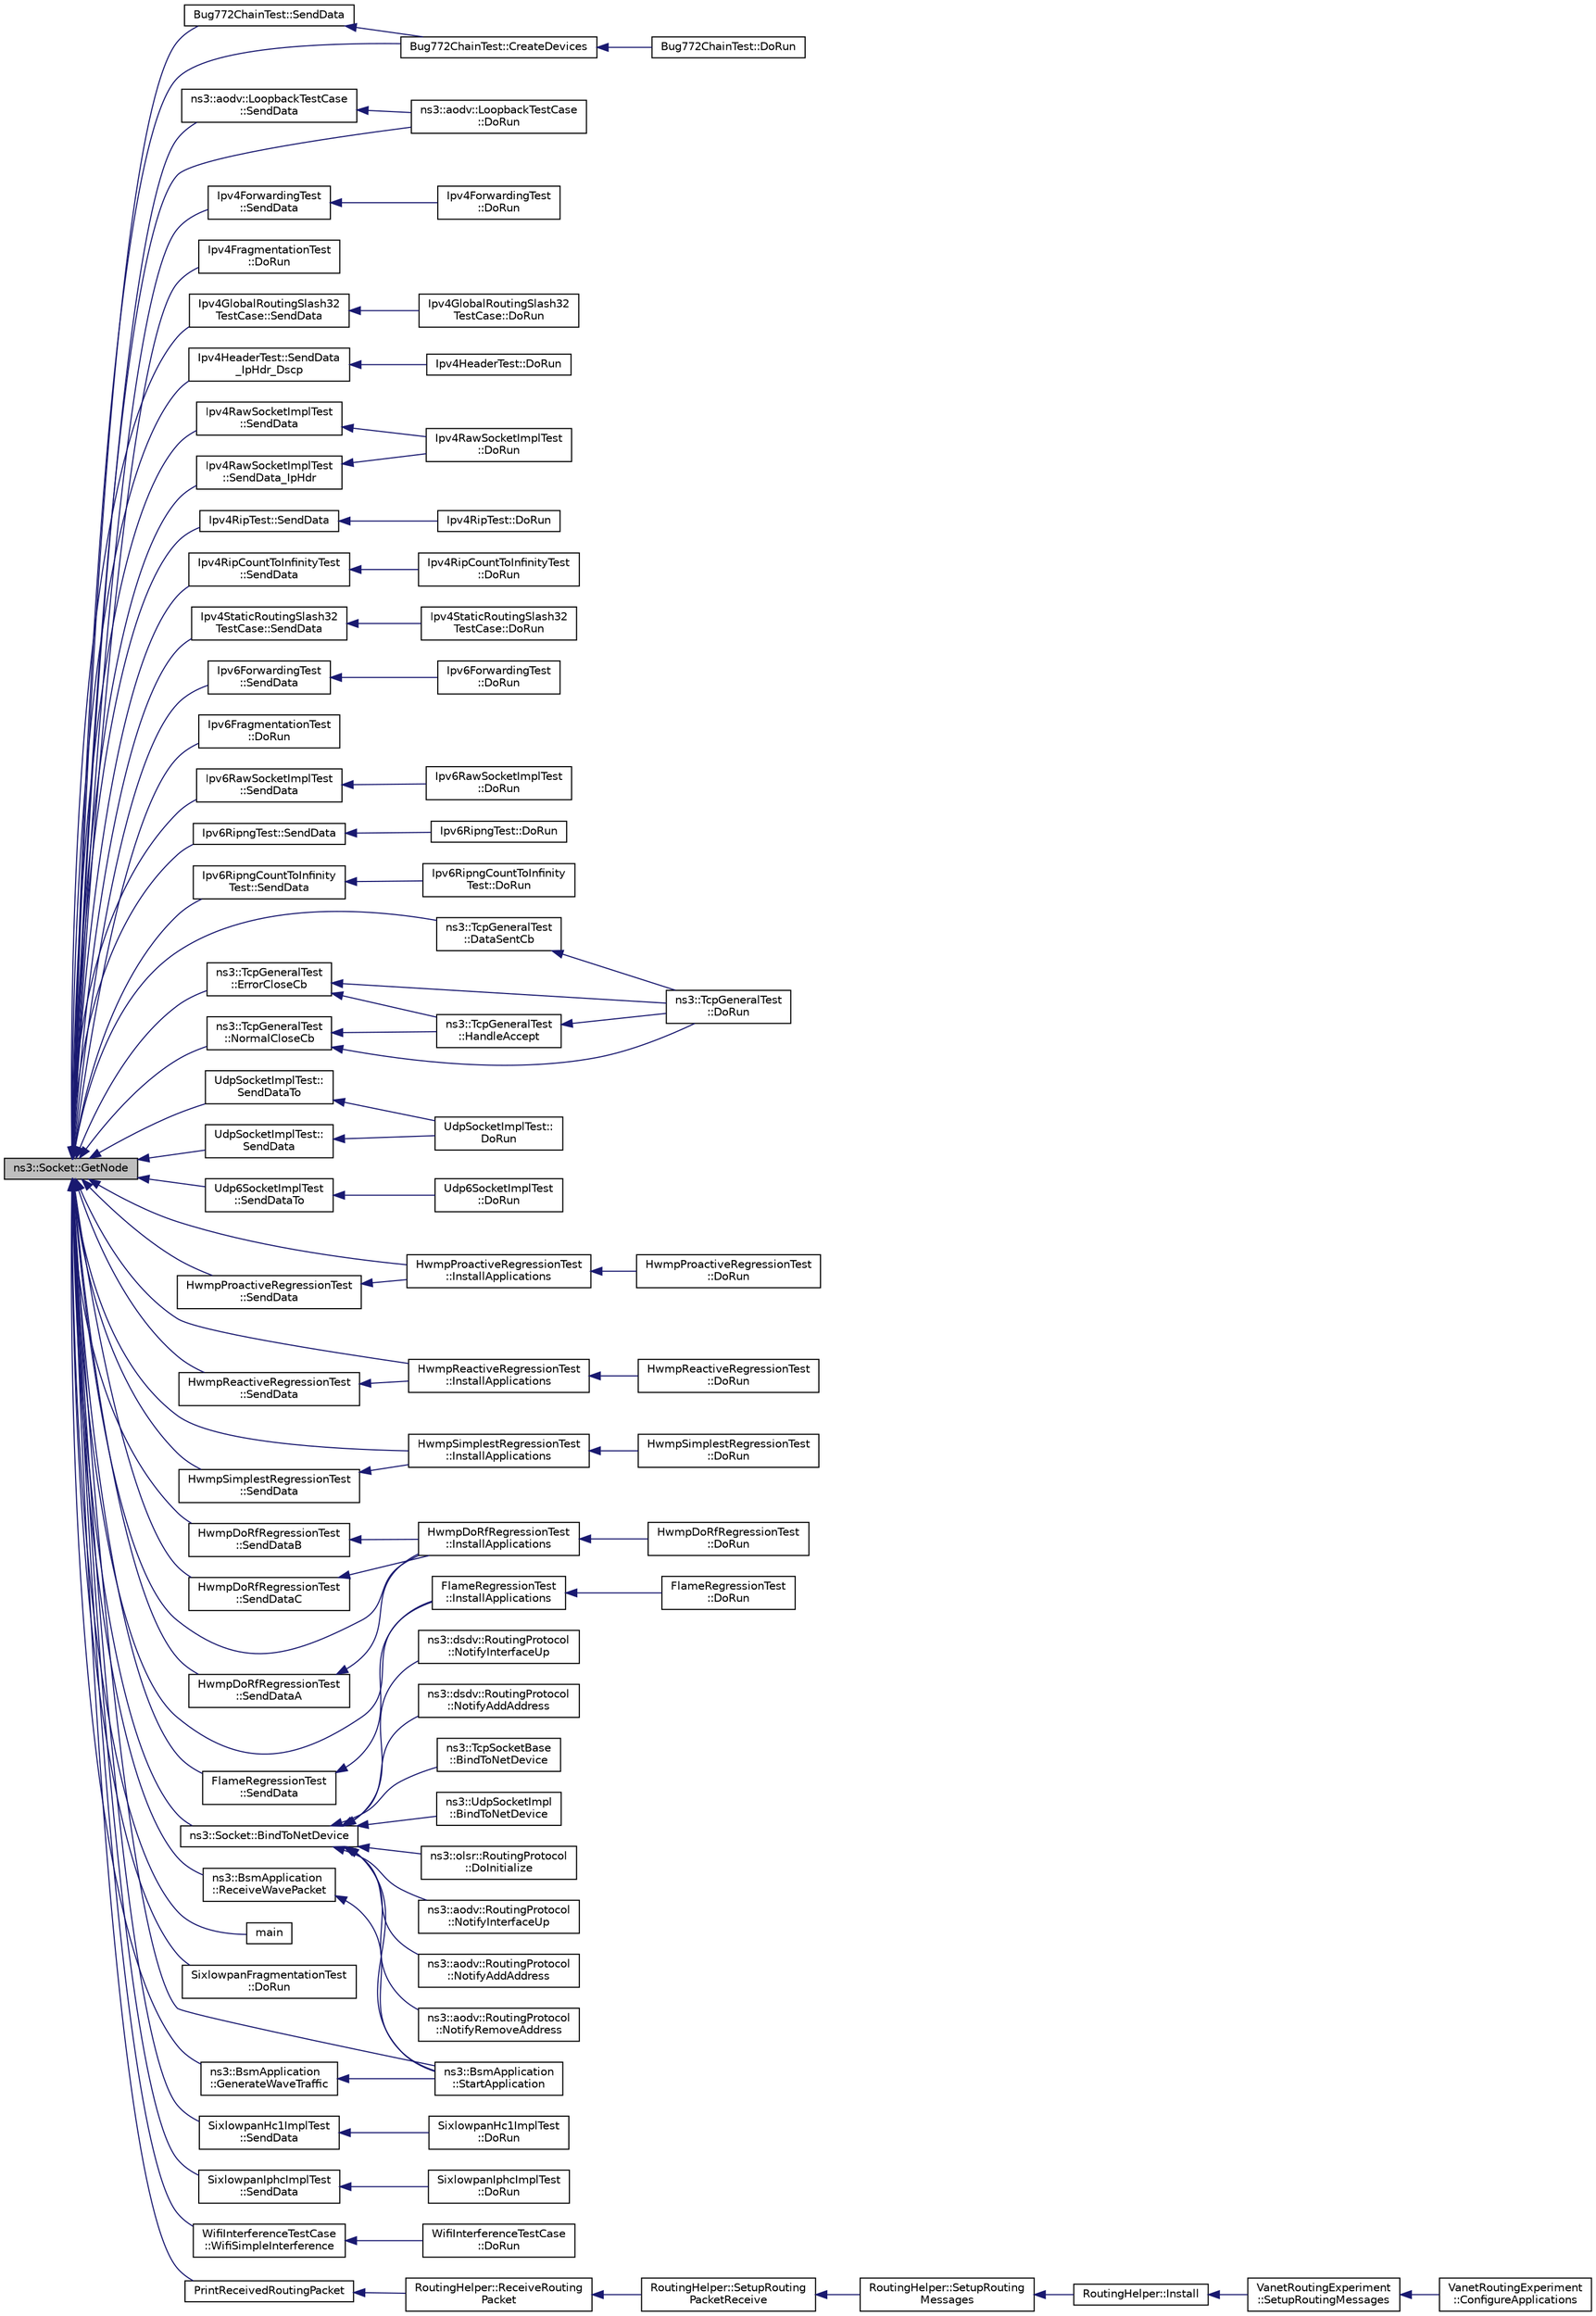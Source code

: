 digraph "ns3::Socket::GetNode"
{
  edge [fontname="Helvetica",fontsize="10",labelfontname="Helvetica",labelfontsize="10"];
  node [fontname="Helvetica",fontsize="10",shape=record];
  rankdir="LR";
  Node1 [label="ns3::Socket::GetNode",height=0.2,width=0.4,color="black", fillcolor="grey75", style="filled", fontcolor="black"];
  Node1 -> Node2 [dir="back",color="midnightblue",fontsize="10",style="solid"];
  Node2 [label="Bug772ChainTest::SendData",height=0.2,width=0.4,color="black", fillcolor="white", style="filled",URL="$d0/d17/classBug772ChainTest.html#aa2ca782ce38d9b2435001b878650146c"];
  Node2 -> Node3 [dir="back",color="midnightblue",fontsize="10",style="solid"];
  Node3 [label="Bug772ChainTest::CreateDevices",height=0.2,width=0.4,color="black", fillcolor="white", style="filled",URL="$d0/d17/classBug772ChainTest.html#a9dfdee167ab354dd596e13d1a873e50a",tooltip="Create devices, install TCP/IP stack and applications. "];
  Node3 -> Node4 [dir="back",color="midnightblue",fontsize="10",style="solid"];
  Node4 [label="Bug772ChainTest::DoRun",height=0.2,width=0.4,color="black", fillcolor="white", style="filled",URL="$d0/d17/classBug772ChainTest.html#a28c0cb91d146d6b3fdfb86dc8dc1f5b6",tooltip="Go. "];
  Node1 -> Node3 [dir="back",color="midnightblue",fontsize="10",style="solid"];
  Node1 -> Node5 [dir="back",color="midnightblue",fontsize="10",style="solid"];
  Node5 [label="ns3::aodv::LoopbackTestCase\l::SendData",height=0.2,width=0.4,color="black", fillcolor="white", style="filled",URL="$d2/d8c/classns3_1_1aodv_1_1LoopbackTestCase.html#a703cd6374b8b35680e0ac5c8bbb8a65c"];
  Node5 -> Node6 [dir="back",color="midnightblue",fontsize="10",style="solid"];
  Node6 [label="ns3::aodv::LoopbackTestCase\l::DoRun",height=0.2,width=0.4,color="black", fillcolor="white", style="filled",URL="$d2/d8c/classns3_1_1aodv_1_1LoopbackTestCase.html#aa4ecd46f743a971813870cff58563eab",tooltip="Implementation to actually run this TestCase. "];
  Node1 -> Node6 [dir="back",color="midnightblue",fontsize="10",style="solid"];
  Node1 -> Node7 [dir="back",color="midnightblue",fontsize="10",style="solid"];
  Node7 [label="Ipv4ForwardingTest\l::SendData",height=0.2,width=0.4,color="black", fillcolor="white", style="filled",URL="$db/d18/classIpv4ForwardingTest.html#acd13baacd68bf31bb1ecae14cc1fa42d",tooltip="Send data. "];
  Node7 -> Node8 [dir="back",color="midnightblue",fontsize="10",style="solid"];
  Node8 [label="Ipv4ForwardingTest\l::DoRun",height=0.2,width=0.4,color="black", fillcolor="white", style="filled",URL="$db/d18/classIpv4ForwardingTest.html#aa3735e1731b087938e97f39b7d90dd35",tooltip="Implementation to actually run this TestCase. "];
  Node1 -> Node9 [dir="back",color="midnightblue",fontsize="10",style="solid"];
  Node9 [label="Ipv4FragmentationTest\l::DoRun",height=0.2,width=0.4,color="black", fillcolor="white", style="filled",URL="$d2/d57/classIpv4FragmentationTest.html#abe15a9d41a354bd95bf8c0b1622a54cb",tooltip="Implementation to actually run this TestCase. "];
  Node1 -> Node10 [dir="back",color="midnightblue",fontsize="10",style="solid"];
  Node10 [label="Ipv4GlobalRoutingSlash32\lTestCase::SendData",height=0.2,width=0.4,color="black", fillcolor="white", style="filled",URL="$d0/dd2/classIpv4GlobalRoutingSlash32TestCase.html#a4d39b47fdcbf5ec410a8e2810fdea618",tooltip="Send a packet. "];
  Node10 -> Node11 [dir="back",color="midnightblue",fontsize="10",style="solid"];
  Node11 [label="Ipv4GlobalRoutingSlash32\lTestCase::DoRun",height=0.2,width=0.4,color="black", fillcolor="white", style="filled",URL="$d0/dd2/classIpv4GlobalRoutingSlash32TestCase.html#a261a15e240910fb1981571e8e6cb294f",tooltip="Implementation to actually run this TestCase. "];
  Node1 -> Node12 [dir="back",color="midnightblue",fontsize="10",style="solid"];
  Node12 [label="Ipv4HeaderTest::SendData\l_IpHdr_Dscp",height=0.2,width=0.4,color="black", fillcolor="white", style="filled",URL="$d7/dba/classIpv4HeaderTest.html#afbd0cfc4212b3a0d8846faa662cbc7bc",tooltip="Send a packet with speciic DSCP and ECN fields. "];
  Node12 -> Node13 [dir="back",color="midnightblue",fontsize="10",style="solid"];
  Node13 [label="Ipv4HeaderTest::DoRun",height=0.2,width=0.4,color="black", fillcolor="white", style="filled",URL="$d7/dba/classIpv4HeaderTest.html#ad9026591beb17db0d9cbff0c34f9f69d",tooltip="Implementation to actually run this TestCase. "];
  Node1 -> Node14 [dir="back",color="midnightblue",fontsize="10",style="solid"];
  Node14 [label="Ipv4RawSocketImplTest\l::SendData",height=0.2,width=0.4,color="black", fillcolor="white", style="filled",URL="$d9/da3/classIpv4RawSocketImplTest.html#a62c6104203d0fb2f7688ac216f0d5218",tooltip="Send data. "];
  Node14 -> Node15 [dir="back",color="midnightblue",fontsize="10",style="solid"];
  Node15 [label="Ipv4RawSocketImplTest\l::DoRun",height=0.2,width=0.4,color="black", fillcolor="white", style="filled",URL="$d9/da3/classIpv4RawSocketImplTest.html#a94a6b1e1e8aeec37dcb6e8c8788b1e66",tooltip="Implementation to actually run this TestCase. "];
  Node1 -> Node16 [dir="back",color="midnightblue",fontsize="10",style="solid"];
  Node16 [label="Ipv4RawSocketImplTest\l::SendData_IpHdr",height=0.2,width=0.4,color="black", fillcolor="white", style="filled",URL="$d9/da3/classIpv4RawSocketImplTest.html#a251c3a3b11ab7cb4428030696cbbfc20",tooltip="Send data. "];
  Node16 -> Node15 [dir="back",color="midnightblue",fontsize="10",style="solid"];
  Node1 -> Node17 [dir="back",color="midnightblue",fontsize="10",style="solid"];
  Node17 [label="Ipv4RipTest::SendData",height=0.2,width=0.4,color="black", fillcolor="white", style="filled",URL="$df/d3d/classIpv4RipTest.html#a1542779d9b423f90f5d5adc7c91e28ba",tooltip="Send data. "];
  Node17 -> Node18 [dir="back",color="midnightblue",fontsize="10",style="solid"];
  Node18 [label="Ipv4RipTest::DoRun",height=0.2,width=0.4,color="black", fillcolor="white", style="filled",URL="$df/d3d/classIpv4RipTest.html#a4f355233f8793da9555cd544cd5893e9",tooltip="Implementation to actually run this TestCase. "];
  Node1 -> Node19 [dir="back",color="midnightblue",fontsize="10",style="solid"];
  Node19 [label="Ipv4RipCountToInfinityTest\l::SendData",height=0.2,width=0.4,color="black", fillcolor="white", style="filled",URL="$db/dd9/classIpv4RipCountToInfinityTest.html#ab4507d1a122b2329377d410c5678ffa6",tooltip="Send data. "];
  Node19 -> Node20 [dir="back",color="midnightblue",fontsize="10",style="solid"];
  Node20 [label="Ipv4RipCountToInfinityTest\l::DoRun",height=0.2,width=0.4,color="black", fillcolor="white", style="filled",URL="$db/dd9/classIpv4RipCountToInfinityTest.html#a98754dfc16633ff58db8cfd697dd9862",tooltip="Implementation to actually run this TestCase. "];
  Node1 -> Node21 [dir="back",color="midnightblue",fontsize="10",style="solid"];
  Node21 [label="Ipv4StaticRoutingSlash32\lTestCase::SendData",height=0.2,width=0.4,color="black", fillcolor="white", style="filled",URL="$dd/d70/classIpv4StaticRoutingSlash32TestCase.html#a172a790340fdce3fef1e07e5e35b2e8a",tooltip="Send data. "];
  Node21 -> Node22 [dir="back",color="midnightblue",fontsize="10",style="solid"];
  Node22 [label="Ipv4StaticRoutingSlash32\lTestCase::DoRun",height=0.2,width=0.4,color="black", fillcolor="white", style="filled",URL="$dd/d70/classIpv4StaticRoutingSlash32TestCase.html#a73d080d5a091f9198cc6611f042ff7ce",tooltip="Implementation to actually run this TestCase. "];
  Node1 -> Node23 [dir="back",color="midnightblue",fontsize="10",style="solid"];
  Node23 [label="Ipv6ForwardingTest\l::SendData",height=0.2,width=0.4,color="black", fillcolor="white", style="filled",URL="$db/de3/classIpv6ForwardingTest.html#a7ebb9024c7b646fc79cb2865cce8c3f2",tooltip="Send data. "];
  Node23 -> Node24 [dir="back",color="midnightblue",fontsize="10",style="solid"];
  Node24 [label="Ipv6ForwardingTest\l::DoRun",height=0.2,width=0.4,color="black", fillcolor="white", style="filled",URL="$db/de3/classIpv6ForwardingTest.html#a6144bc09598dfbf6a8974f1342dcce66",tooltip="Implementation to actually run this TestCase. "];
  Node1 -> Node25 [dir="back",color="midnightblue",fontsize="10",style="solid"];
  Node25 [label="Ipv6FragmentationTest\l::DoRun",height=0.2,width=0.4,color="black", fillcolor="white", style="filled",URL="$d1/dbc/classIpv6FragmentationTest.html#a83bd2f74ceac188b83cfb604a90c7b7b",tooltip="Implementation to actually run this TestCase. "];
  Node1 -> Node26 [dir="back",color="midnightblue",fontsize="10",style="solid"];
  Node26 [label="Ipv6RawSocketImplTest\l::SendData",height=0.2,width=0.4,color="black", fillcolor="white", style="filled",URL="$d4/d86/classIpv6RawSocketImplTest.html#adc52ab615ef78fee05ac8783d94ce799",tooltip="Send data. "];
  Node26 -> Node27 [dir="back",color="midnightblue",fontsize="10",style="solid"];
  Node27 [label="Ipv6RawSocketImplTest\l::DoRun",height=0.2,width=0.4,color="black", fillcolor="white", style="filled",URL="$d4/d86/classIpv6RawSocketImplTest.html#a38877abe88d646fe0c8fd155a481049c",tooltip="Implementation to actually run this TestCase. "];
  Node1 -> Node28 [dir="back",color="midnightblue",fontsize="10",style="solid"];
  Node28 [label="Ipv6RipngTest::SendData",height=0.2,width=0.4,color="black", fillcolor="white", style="filled",URL="$d5/d9f/classIpv6RipngTest.html#a93e154807a5f1b10e4d6fbc1dded827b",tooltip="Send data. "];
  Node28 -> Node29 [dir="back",color="midnightblue",fontsize="10",style="solid"];
  Node29 [label="Ipv6RipngTest::DoRun",height=0.2,width=0.4,color="black", fillcolor="white", style="filled",URL="$d5/d9f/classIpv6RipngTest.html#a17887a8153acca820752d31c2b49ac50",tooltip="Implementation to actually run this TestCase. "];
  Node1 -> Node30 [dir="back",color="midnightblue",fontsize="10",style="solid"];
  Node30 [label="Ipv6RipngCountToInfinity\lTest::SendData",height=0.2,width=0.4,color="black", fillcolor="white", style="filled",URL="$d9/d6e/classIpv6RipngCountToInfinityTest.html#a6669f1fe087ad5e126a0929da2e72320",tooltip="Send data. "];
  Node30 -> Node31 [dir="back",color="midnightblue",fontsize="10",style="solid"];
  Node31 [label="Ipv6RipngCountToInfinity\lTest::DoRun",height=0.2,width=0.4,color="black", fillcolor="white", style="filled",URL="$d9/d6e/classIpv6RipngCountToInfinityTest.html#af62c0342d626eafa5b632b92c8636eb3",tooltip="Implementation to actually run this TestCase. "];
  Node1 -> Node32 [dir="back",color="midnightblue",fontsize="10",style="solid"];
  Node32 [label="ns3::TcpGeneralTest\l::NormalCloseCb",height=0.2,width=0.4,color="black", fillcolor="white", style="filled",URL="$d2/dfd/classns3_1_1TcpGeneralTest.html#abae34b473c7370e0e7c65c985526ef76",tooltip="Normal Close Callback. "];
  Node32 -> Node33 [dir="back",color="midnightblue",fontsize="10",style="solid"];
  Node33 [label="ns3::TcpGeneralTest\l::DoRun",height=0.2,width=0.4,color="black", fillcolor="white", style="filled",URL="$d2/dfd/classns3_1_1TcpGeneralTest.html#a79f00453e60b95fcf8d22757593f5ed3",tooltip="Execute the tcp test. "];
  Node32 -> Node34 [dir="back",color="midnightblue",fontsize="10",style="solid"];
  Node34 [label="ns3::TcpGeneralTest\l::HandleAccept",height=0.2,width=0.4,color="black", fillcolor="white", style="filled",URL="$d2/dfd/classns3_1_1TcpGeneralTest.html#a53bb4bcfcf8263d895a8f134d57d0865",tooltip="Handle an accept connection. "];
  Node34 -> Node33 [dir="back",color="midnightblue",fontsize="10",style="solid"];
  Node1 -> Node35 [dir="back",color="midnightblue",fontsize="10",style="solid"];
  Node35 [label="ns3::TcpGeneralTest\l::DataSentCb",height=0.2,width=0.4,color="black", fillcolor="white", style="filled",URL="$d2/dfd/classns3_1_1TcpGeneralTest.html#aaf751b4a72b2e465d4f0d32b2ebf638a",tooltip="Data sent Callback. "];
  Node35 -> Node33 [dir="back",color="midnightblue",fontsize="10",style="solid"];
  Node1 -> Node36 [dir="back",color="midnightblue",fontsize="10",style="solid"];
  Node36 [label="ns3::TcpGeneralTest\l::ErrorCloseCb",height=0.2,width=0.4,color="black", fillcolor="white", style="filled",URL="$d2/dfd/classns3_1_1TcpGeneralTest.html#a06320f4c0056798fc17a37e6db60b503",tooltip="Error Close Callback. "];
  Node36 -> Node33 [dir="back",color="midnightblue",fontsize="10",style="solid"];
  Node36 -> Node34 [dir="back",color="midnightblue",fontsize="10",style="solid"];
  Node1 -> Node37 [dir="back",color="midnightblue",fontsize="10",style="solid"];
  Node37 [label="UdpSocketImplTest::\lSendDataTo",height=0.2,width=0.4,color="black", fillcolor="white", style="filled",URL="$da/d08/classUdpSocketImplTest.html#a6d164a214837efedad2b6aa32a9fad0e",tooltip="Send data. "];
  Node37 -> Node38 [dir="back",color="midnightblue",fontsize="10",style="solid"];
  Node38 [label="UdpSocketImplTest::\lDoRun",height=0.2,width=0.4,color="black", fillcolor="white", style="filled",URL="$da/d08/classUdpSocketImplTest.html#a186599e6487c7c550383f236042f3cd4",tooltip="Implementation to actually run this TestCase. "];
  Node1 -> Node39 [dir="back",color="midnightblue",fontsize="10",style="solid"];
  Node39 [label="UdpSocketImplTest::\lSendData",height=0.2,width=0.4,color="black", fillcolor="white", style="filled",URL="$da/d08/classUdpSocketImplTest.html#a69244de27acf4b1f164091057321b414",tooltip="Send data. "];
  Node39 -> Node38 [dir="back",color="midnightblue",fontsize="10",style="solid"];
  Node1 -> Node40 [dir="back",color="midnightblue",fontsize="10",style="solid"];
  Node40 [label="Udp6SocketImplTest\l::SendDataTo",height=0.2,width=0.4,color="black", fillcolor="white", style="filled",URL="$d4/dd1/classUdp6SocketImplTest.html#a427d2e3289403cb472bd8414114d2894",tooltip="Send data. "];
  Node40 -> Node41 [dir="back",color="midnightblue",fontsize="10",style="solid"];
  Node41 [label="Udp6SocketImplTest\l::DoRun",height=0.2,width=0.4,color="black", fillcolor="white", style="filled",URL="$d4/dd1/classUdp6SocketImplTest.html#af467c8026f6038eb3c82745bc7de77a9",tooltip="Implementation to actually run this TestCase. "];
  Node1 -> Node42 [dir="back",color="midnightblue",fontsize="10",style="solid"];
  Node42 [label="HwmpProactiveRegressionTest\l::InstallApplications",height=0.2,width=0.4,color="black", fillcolor="white", style="filled",URL="$d2/d20/classHwmpProactiveRegressionTest.html#a5ac65c255244e762db83fbf0643bb30a",tooltip="Install application function. "];
  Node42 -> Node43 [dir="back",color="midnightblue",fontsize="10",style="solid"];
  Node43 [label="HwmpProactiveRegressionTest\l::DoRun",height=0.2,width=0.4,color="black", fillcolor="white", style="filled",URL="$d2/d20/classHwmpProactiveRegressionTest.html#ad000db534766301050336560b08b531e",tooltip="Implementation to actually run this TestCase. "];
  Node1 -> Node44 [dir="back",color="midnightblue",fontsize="10",style="solid"];
  Node44 [label="HwmpProactiveRegressionTest\l::SendData",height=0.2,width=0.4,color="black", fillcolor="white", style="filled",URL="$d2/d20/classHwmpProactiveRegressionTest.html#a0277f83b87ead8955c6767a0c3d2dcce"];
  Node44 -> Node42 [dir="back",color="midnightblue",fontsize="10",style="solid"];
  Node1 -> Node45 [dir="back",color="midnightblue",fontsize="10",style="solid"];
  Node45 [label="HwmpReactiveRegressionTest\l::InstallApplications",height=0.2,width=0.4,color="black", fillcolor="white", style="filled",URL="$d2/dcc/classHwmpReactiveRegressionTest.html#aff40d00524e84993b9cd2f391ae33a55",tooltip="Install application function. "];
  Node45 -> Node46 [dir="back",color="midnightblue",fontsize="10",style="solid"];
  Node46 [label="HwmpReactiveRegressionTest\l::DoRun",height=0.2,width=0.4,color="black", fillcolor="white", style="filled",URL="$d2/dcc/classHwmpReactiveRegressionTest.html#ae66a095a74ef4e2cbdfc0d042b50e63c",tooltip="Implementation to actually run this TestCase. "];
  Node1 -> Node47 [dir="back",color="midnightblue",fontsize="10",style="solid"];
  Node47 [label="HwmpReactiveRegressionTest\l::SendData",height=0.2,width=0.4,color="black", fillcolor="white", style="filled",URL="$d2/dcc/classHwmpReactiveRegressionTest.html#a592ecd22aea39386c4182533b83f1f10"];
  Node47 -> Node45 [dir="back",color="midnightblue",fontsize="10",style="solid"];
  Node1 -> Node48 [dir="back",color="midnightblue",fontsize="10",style="solid"];
  Node48 [label="HwmpSimplestRegressionTest\l::InstallApplications",height=0.2,width=0.4,color="black", fillcolor="white", style="filled",URL="$de/daa/classHwmpSimplestRegressionTest.html#a8c6e0b9cf7ae88ff06694a2520978ffc",tooltip="Install application function. "];
  Node48 -> Node49 [dir="back",color="midnightblue",fontsize="10",style="solid"];
  Node49 [label="HwmpSimplestRegressionTest\l::DoRun",height=0.2,width=0.4,color="black", fillcolor="white", style="filled",URL="$de/daa/classHwmpSimplestRegressionTest.html#a66060eab1ba10620e724e97901e03168",tooltip="Implementation to actually run this TestCase. "];
  Node1 -> Node50 [dir="back",color="midnightblue",fontsize="10",style="solid"];
  Node50 [label="HwmpSimplestRegressionTest\l::SendData",height=0.2,width=0.4,color="black", fillcolor="white", style="filled",URL="$de/daa/classHwmpSimplestRegressionTest.html#a8d054361a03110baf4d64e28695899f3"];
  Node50 -> Node48 [dir="back",color="midnightblue",fontsize="10",style="solid"];
  Node1 -> Node51 [dir="back",color="midnightblue",fontsize="10",style="solid"];
  Node51 [label="HwmpDoRfRegressionTest\l::InstallApplications",height=0.2,width=0.4,color="black", fillcolor="white", style="filled",URL="$d2/dbe/classHwmpDoRfRegressionTest.html#abf793b52b9897879d95442b67ba1b7ec",tooltip="Install application function. "];
  Node51 -> Node52 [dir="back",color="midnightblue",fontsize="10",style="solid"];
  Node52 [label="HwmpDoRfRegressionTest\l::DoRun",height=0.2,width=0.4,color="black", fillcolor="white", style="filled",URL="$d2/dbe/classHwmpDoRfRegressionTest.html#a31af438e94ab7ed25d9837a3f47f77b0",tooltip="Implementation to actually run this TestCase. "];
  Node1 -> Node53 [dir="back",color="midnightblue",fontsize="10",style="solid"];
  Node53 [label="HwmpDoRfRegressionTest\l::SendDataA",height=0.2,width=0.4,color="black", fillcolor="white", style="filled",URL="$d2/dbe/classHwmpDoRfRegressionTest.html#a10cd000646d6a6d09d08c02d3151c9fc"];
  Node53 -> Node51 [dir="back",color="midnightblue",fontsize="10",style="solid"];
  Node1 -> Node54 [dir="back",color="midnightblue",fontsize="10",style="solid"];
  Node54 [label="HwmpDoRfRegressionTest\l::SendDataB",height=0.2,width=0.4,color="black", fillcolor="white", style="filled",URL="$d2/dbe/classHwmpDoRfRegressionTest.html#a91c4736414815c8fd933dc2cf23146a6"];
  Node54 -> Node51 [dir="back",color="midnightblue",fontsize="10",style="solid"];
  Node1 -> Node55 [dir="back",color="midnightblue",fontsize="10",style="solid"];
  Node55 [label="HwmpDoRfRegressionTest\l::SendDataC",height=0.2,width=0.4,color="black", fillcolor="white", style="filled",URL="$d2/dbe/classHwmpDoRfRegressionTest.html#a55d04193b7d503995b91ac3fe6aa6fa4"];
  Node55 -> Node51 [dir="back",color="midnightblue",fontsize="10",style="solid"];
  Node1 -> Node56 [dir="back",color="midnightblue",fontsize="10",style="solid"];
  Node56 [label="FlameRegressionTest\l::InstallApplications",height=0.2,width=0.4,color="black", fillcolor="white", style="filled",URL="$d7/dd4/classFlameRegressionTest.html#a4ecfd50a2506bba8a65b7143539998b1",tooltip="Install application function. "];
  Node56 -> Node57 [dir="back",color="midnightblue",fontsize="10",style="solid"];
  Node57 [label="FlameRegressionTest\l::DoRun",height=0.2,width=0.4,color="black", fillcolor="white", style="filled",URL="$d7/dd4/classFlameRegressionTest.html#aa1cc862bafd9d367a75cc42c9779b603",tooltip="Implementation to actually run this TestCase. "];
  Node1 -> Node58 [dir="back",color="midnightblue",fontsize="10",style="solid"];
  Node58 [label="FlameRegressionTest\l::SendData",height=0.2,width=0.4,color="black", fillcolor="white", style="filled",URL="$d7/dd4/classFlameRegressionTest.html#a8745e5dad068bbfecd1df44601154cb0"];
  Node58 -> Node56 [dir="back",color="midnightblue",fontsize="10",style="solid"];
  Node1 -> Node59 [dir="back",color="midnightblue",fontsize="10",style="solid"];
  Node59 [label="ns3::Socket::BindToNetDevice",height=0.2,width=0.4,color="black", fillcolor="white", style="filled",URL="$d9/df2/classns3_1_1Socket.html#a9952cd10a2c8c108846027108cc9e44e",tooltip="Bind a socket to specific device. "];
  Node59 -> Node60 [dir="back",color="midnightblue",fontsize="10",style="solid"];
  Node60 [label="ns3::aodv::RoutingProtocol\l::NotifyInterfaceUp",height=0.2,width=0.4,color="black", fillcolor="white", style="filled",URL="$db/dd0/classns3_1_1aodv_1_1RoutingProtocol.html#a006b7deb41f4eb2dc1e0d69d50c5a284"];
  Node59 -> Node61 [dir="back",color="midnightblue",fontsize="10",style="solid"];
  Node61 [label="ns3::aodv::RoutingProtocol\l::NotifyAddAddress",height=0.2,width=0.4,color="black", fillcolor="white", style="filled",URL="$db/dd0/classns3_1_1aodv_1_1RoutingProtocol.html#a8d6ee1881856a557d8c051e40785e51b"];
  Node59 -> Node62 [dir="back",color="midnightblue",fontsize="10",style="solid"];
  Node62 [label="ns3::aodv::RoutingProtocol\l::NotifyRemoveAddress",height=0.2,width=0.4,color="black", fillcolor="white", style="filled",URL="$db/dd0/classns3_1_1aodv_1_1RoutingProtocol.html#aa3ada55a69e945cc414d87566cca0388"];
  Node59 -> Node63 [dir="back",color="midnightblue",fontsize="10",style="solid"];
  Node63 [label="ns3::dsdv::RoutingProtocol\l::NotifyInterfaceUp",height=0.2,width=0.4,color="black", fillcolor="white", style="filled",URL="$de/dca/classns3_1_1dsdv_1_1RoutingProtocol.html#a9a3edd95b3a0714d5aff5293e96883d2"];
  Node59 -> Node64 [dir="back",color="midnightblue",fontsize="10",style="solid"];
  Node64 [label="ns3::dsdv::RoutingProtocol\l::NotifyAddAddress",height=0.2,width=0.4,color="black", fillcolor="white", style="filled",URL="$de/dca/classns3_1_1dsdv_1_1RoutingProtocol.html#aaf6b464336448d3cf4e6370b00943253"];
  Node59 -> Node65 [dir="back",color="midnightblue",fontsize="10",style="solid"];
  Node65 [label="ns3::TcpSocketBase\l::BindToNetDevice",height=0.2,width=0.4,color="black", fillcolor="white", style="filled",URL="$d1/d45/classns3_1_1TcpSocketBase.html#a88b552dfa0a85e0224ed8a7dc140f190",tooltip="Bind a socket to specific device. "];
  Node59 -> Node66 [dir="back",color="midnightblue",fontsize="10",style="solid"];
  Node66 [label="ns3::UdpSocketImpl\l::BindToNetDevice",height=0.2,width=0.4,color="black", fillcolor="white", style="filled",URL="$d8/df7/classns3_1_1UdpSocketImpl.html#a93fa14afedc32353602551df1e5f2d59",tooltip="Bind a socket to specific device. "];
  Node59 -> Node67 [dir="back",color="midnightblue",fontsize="10",style="solid"];
  Node67 [label="ns3::olsr::RoutingProtocol\l::DoInitialize",height=0.2,width=0.4,color="black", fillcolor="white", style="filled",URL="$d6/dbb/classns3_1_1olsr_1_1RoutingProtocol.html#afe5419799e8d38ee32d82615de55ef22"];
  Node59 -> Node68 [dir="back",color="midnightblue",fontsize="10",style="solid"];
  Node68 [label="ns3::BsmApplication\l::StartApplication",height=0.2,width=0.4,color="black", fillcolor="white", style="filled",URL="$d9/ddb/classns3_1_1BsmApplication.html#a2caf2e381d781dfde58e39f19a220523",tooltip="Called at time specified by Start. "];
  Node1 -> Node69 [dir="back",color="midnightblue",fontsize="10",style="solid"];
  Node69 [label="main",height=0.2,width=0.4,color="black", fillcolor="white", style="filled",URL="$d7/de2/olsr-hna_8cc.html#a0ddf1224851353fc92bfbff6f499fa97"];
  Node1 -> Node70 [dir="back",color="midnightblue",fontsize="10",style="solid"];
  Node70 [label="SixlowpanFragmentationTest\l::DoRun",height=0.2,width=0.4,color="black", fillcolor="white", style="filled",URL="$df/dc3/classSixlowpanFragmentationTest.html#ae85beebff8e7d4f8c1e108beb17df274",tooltip="Implementation to actually run this TestCase. "];
  Node1 -> Node71 [dir="back",color="midnightblue",fontsize="10",style="solid"];
  Node71 [label="SixlowpanHc1ImplTest\l::SendData",height=0.2,width=0.4,color="black", fillcolor="white", style="filled",URL="$dc/d9d/classSixlowpanHc1ImplTest.html#ab7fde43d2562fa00a12bd110d0760979"];
  Node71 -> Node72 [dir="back",color="midnightblue",fontsize="10",style="solid"];
  Node72 [label="SixlowpanHc1ImplTest\l::DoRun",height=0.2,width=0.4,color="black", fillcolor="white", style="filled",URL="$dc/d9d/classSixlowpanHc1ImplTest.html#aa79a7268da3494e740b28d19c4ec734c",tooltip="Implementation to actually run this TestCase. "];
  Node1 -> Node73 [dir="back",color="midnightblue",fontsize="10",style="solid"];
  Node73 [label="SixlowpanIphcImplTest\l::SendData",height=0.2,width=0.4,color="black", fillcolor="white", style="filled",URL="$d7/dd2/classSixlowpanIphcImplTest.html#a3e0d368bdbde2e52d3c70488e124ab5e"];
  Node73 -> Node74 [dir="back",color="midnightblue",fontsize="10",style="solid"];
  Node74 [label="SixlowpanIphcImplTest\l::DoRun",height=0.2,width=0.4,color="black", fillcolor="white", style="filled",URL="$d7/dd2/classSixlowpanIphcImplTest.html#a9fb0641fca5f024ac67c07510f418c02",tooltip="Implementation to actually run this TestCase. "];
  Node1 -> Node75 [dir="back",color="midnightblue",fontsize="10",style="solid"];
  Node75 [label="WifiInterferenceTestCase\l::WifiSimpleInterference",height=0.2,width=0.4,color="black", fillcolor="white", style="filled",URL="$dc/d37/classWifiInterferenceTestCase.html#a360c9c443551246707b58ee879c37a5a"];
  Node75 -> Node76 [dir="back",color="midnightblue",fontsize="10",style="solid"];
  Node76 [label="WifiInterferenceTestCase\l::DoRun",height=0.2,width=0.4,color="black", fillcolor="white", style="filled",URL="$dc/d37/classWifiInterferenceTestCase.html#a1823c61fbe424309cf15e81ee03f398a",tooltip="Implementation to actually run this TestCase. "];
  Node1 -> Node77 [dir="back",color="midnightblue",fontsize="10",style="solid"];
  Node77 [label="PrintReceivedRoutingPacket",height=0.2,width=0.4,color="black", fillcolor="white", style="filled",URL="$de/df3/vanet-routing-compare_8cc.html#a761b3bef7429c44005a316ca3909e0b4"];
  Node77 -> Node78 [dir="back",color="midnightblue",fontsize="10",style="solid"];
  Node78 [label="RoutingHelper::ReceiveRouting\lPacket",height=0.2,width=0.4,color="black", fillcolor="white", style="filled",URL="$db/d84/classRoutingHelper.html#afeb815b9dad464539adb7197af8e412f",tooltip="Process a received routing packet. "];
  Node78 -> Node79 [dir="back",color="midnightblue",fontsize="10",style="solid"];
  Node79 [label="RoutingHelper::SetupRouting\lPacketReceive",height=0.2,width=0.4,color="black", fillcolor="white", style="filled",URL="$db/d84/classRoutingHelper.html#a58fe834e212745d0f0dcb5909eb02dd8",tooltip="Sets up a routing packet for tranmission. "];
  Node79 -> Node80 [dir="back",color="midnightblue",fontsize="10",style="solid"];
  Node80 [label="RoutingHelper::SetupRouting\lMessages",height=0.2,width=0.4,color="black", fillcolor="white", style="filled",URL="$db/d84/classRoutingHelper.html#a31236f0ad47519ab251f93b9fe13013a",tooltip="Sets up routing messages on the nodes and their interfaces. "];
  Node80 -> Node81 [dir="back",color="midnightblue",fontsize="10",style="solid"];
  Node81 [label="RoutingHelper::Install",height=0.2,width=0.4,color="black", fillcolor="white", style="filled",URL="$db/d84/classRoutingHelper.html#aaf78f59b3e8259f18029a594acfc01b6",tooltip="Installs routing funcationality on nodes and their devices and interfaces. "];
  Node81 -> Node82 [dir="back",color="midnightblue",fontsize="10",style="solid"];
  Node82 [label="VanetRoutingExperiment\l::SetupRoutingMessages",height=0.2,width=0.4,color="black", fillcolor="white", style="filled",URL="$d7/d1b/classVanetRoutingExperiment.html#a43acab75ab7e3ed90764af8e53d622e5",tooltip="Set up generation of packets to be routed through the vehicular network. "];
  Node82 -> Node83 [dir="back",color="midnightblue",fontsize="10",style="solid"];
  Node83 [label="VanetRoutingExperiment\l::ConfigureApplications",height=0.2,width=0.4,color="black", fillcolor="white", style="filled",URL="$d7/d1b/classVanetRoutingExperiment.html#ac9ec4394e60b165e355ddbe1eecc78fd",tooltip="Configure applications. "];
  Node1 -> Node68 [dir="back",color="midnightblue",fontsize="10",style="solid"];
  Node1 -> Node84 [dir="back",color="midnightblue",fontsize="10",style="solid"];
  Node84 [label="ns3::BsmApplication\l::GenerateWaveTraffic",height=0.2,width=0.4,color="black", fillcolor="white", style="filled",URL="$d9/ddb/classns3_1_1BsmApplication.html#a22a009e7512e5df69dd9b81f96d15f51",tooltip="Creates and transmits a WAVE BSM packet. "];
  Node84 -> Node68 [dir="back",color="midnightblue",fontsize="10",style="solid"];
  Node1 -> Node85 [dir="back",color="midnightblue",fontsize="10",style="solid"];
  Node85 [label="ns3::BsmApplication\l::ReceiveWavePacket",height=0.2,width=0.4,color="black", fillcolor="white", style="filled",URL="$d9/ddb/classns3_1_1BsmApplication.html#a554561257f6be190892532b80e7eeb81",tooltip="Receive a WAVE BSM packet. "];
  Node85 -> Node68 [dir="back",color="midnightblue",fontsize="10",style="solid"];
}
